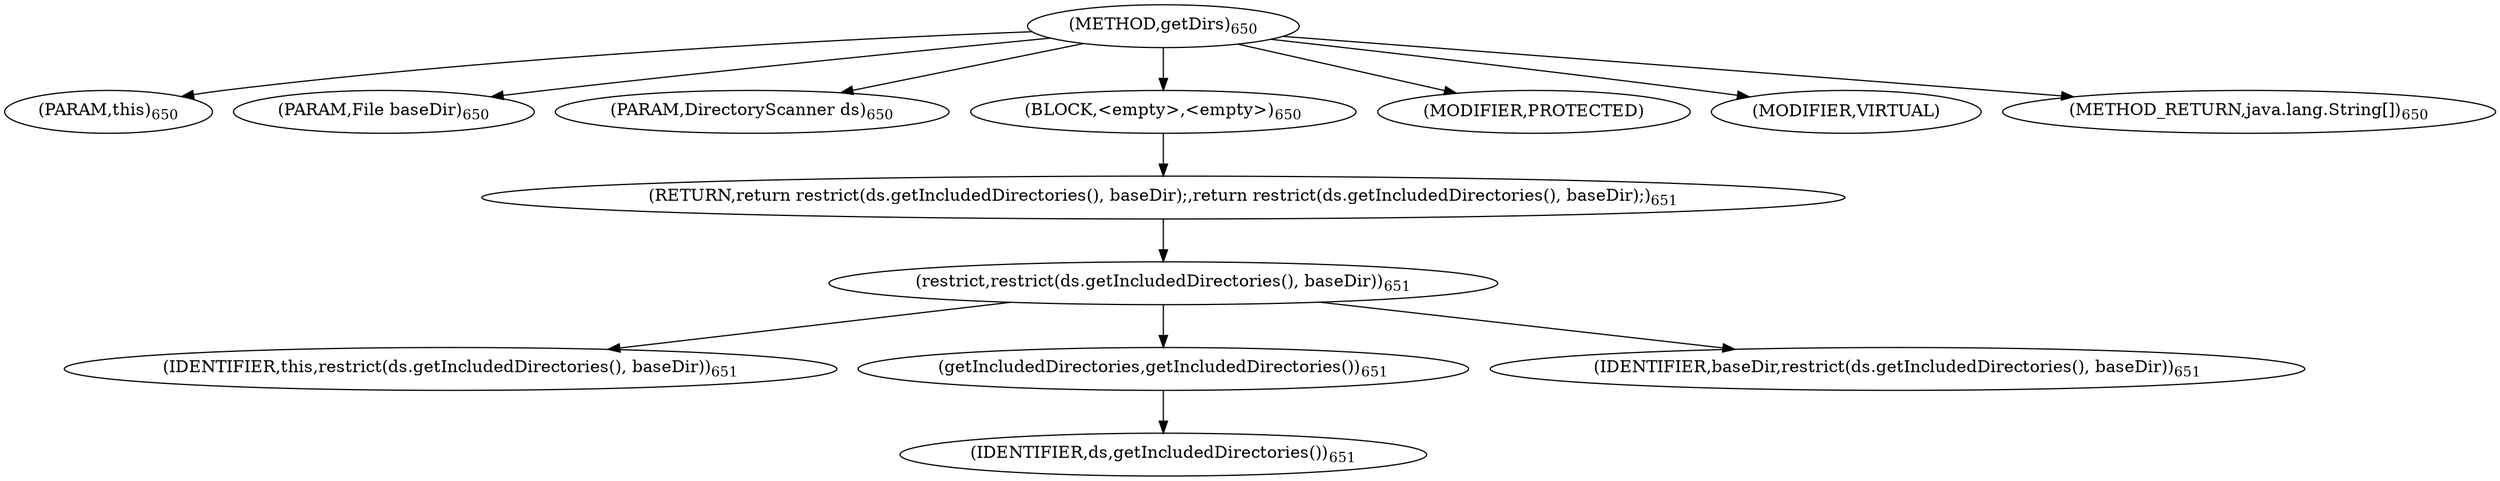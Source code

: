 digraph "getDirs" {  
"1618" [label = <(METHOD,getDirs)<SUB>650</SUB>> ]
"65" [label = <(PARAM,this)<SUB>650</SUB>> ]
"1619" [label = <(PARAM,File baseDir)<SUB>650</SUB>> ]
"1620" [label = <(PARAM,DirectoryScanner ds)<SUB>650</SUB>> ]
"1621" [label = <(BLOCK,&lt;empty&gt;,&lt;empty&gt;)<SUB>650</SUB>> ]
"1622" [label = <(RETURN,return restrict(ds.getIncludedDirectories(), baseDir);,return restrict(ds.getIncludedDirectories(), baseDir);)<SUB>651</SUB>> ]
"1623" [label = <(restrict,restrict(ds.getIncludedDirectories(), baseDir))<SUB>651</SUB>> ]
"64" [label = <(IDENTIFIER,this,restrict(ds.getIncludedDirectories(), baseDir))<SUB>651</SUB>> ]
"1624" [label = <(getIncludedDirectories,getIncludedDirectories())<SUB>651</SUB>> ]
"1625" [label = <(IDENTIFIER,ds,getIncludedDirectories())<SUB>651</SUB>> ]
"1626" [label = <(IDENTIFIER,baseDir,restrict(ds.getIncludedDirectories(), baseDir))<SUB>651</SUB>> ]
"1627" [label = <(MODIFIER,PROTECTED)> ]
"1628" [label = <(MODIFIER,VIRTUAL)> ]
"1629" [label = <(METHOD_RETURN,java.lang.String[])<SUB>650</SUB>> ]
  "1618" -> "65" 
  "1618" -> "1619" 
  "1618" -> "1620" 
  "1618" -> "1621" 
  "1618" -> "1627" 
  "1618" -> "1628" 
  "1618" -> "1629" 
  "1621" -> "1622" 
  "1622" -> "1623" 
  "1623" -> "64" 
  "1623" -> "1624" 
  "1623" -> "1626" 
  "1624" -> "1625" 
}
